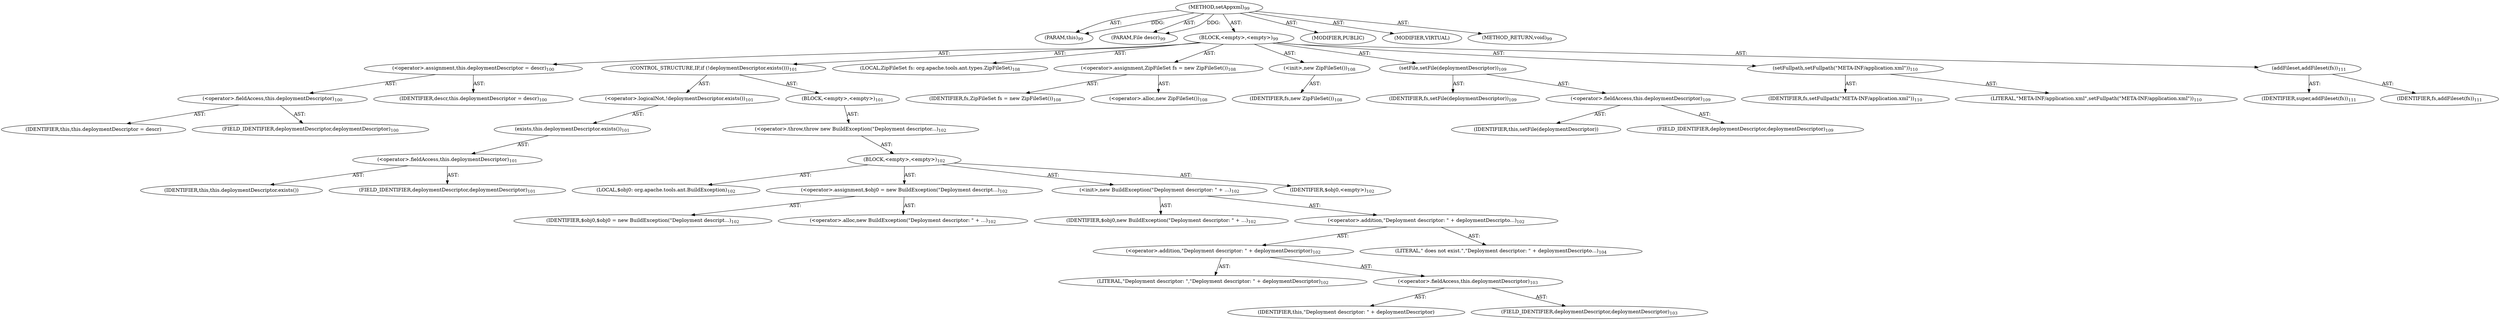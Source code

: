digraph "setAppxml" {  
"111669149698" [label = <(METHOD,setAppxml)<SUB>99</SUB>> ]
"115964116997" [label = <(PARAM,this)<SUB>99</SUB>> ]
"115964116998" [label = <(PARAM,File descr)<SUB>99</SUB>> ]
"25769803778" [label = <(BLOCK,&lt;empty&gt;,&lt;empty&gt;)<SUB>99</SUB>> ]
"30064771076" [label = <(&lt;operator&gt;.assignment,this.deploymentDescriptor = descr)<SUB>100</SUB>> ]
"30064771077" [label = <(&lt;operator&gt;.fieldAccess,this.deploymentDescriptor)<SUB>100</SUB>> ]
"68719476744" [label = <(IDENTIFIER,this,this.deploymentDescriptor = descr)> ]
"55834574848" [label = <(FIELD_IDENTIFIER,deploymentDescriptor,deploymentDescriptor)<SUB>100</SUB>> ]
"68719476745" [label = <(IDENTIFIER,descr,this.deploymentDescriptor = descr)<SUB>100</SUB>> ]
"47244640256" [label = <(CONTROL_STRUCTURE,IF,if (!deploymentDescriptor.exists()))<SUB>101</SUB>> ]
"30064771078" [label = <(&lt;operator&gt;.logicalNot,!deploymentDescriptor.exists())<SUB>101</SUB>> ]
"30064771079" [label = <(exists,this.deploymentDescriptor.exists())<SUB>101</SUB>> ]
"30064771080" [label = <(&lt;operator&gt;.fieldAccess,this.deploymentDescriptor)<SUB>101</SUB>> ]
"68719476746" [label = <(IDENTIFIER,this,this.deploymentDescriptor.exists())> ]
"55834574849" [label = <(FIELD_IDENTIFIER,deploymentDescriptor,deploymentDescriptor)<SUB>101</SUB>> ]
"25769803779" [label = <(BLOCK,&lt;empty&gt;,&lt;empty&gt;)<SUB>101</SUB>> ]
"30064771081" [label = <(&lt;operator&gt;.throw,throw new BuildException(&quot;Deployment descriptor...)<SUB>102</SUB>> ]
"25769803780" [label = <(BLOCK,&lt;empty&gt;,&lt;empty&gt;)<SUB>102</SUB>> ]
"94489280512" [label = <(LOCAL,$obj0: org.apache.tools.ant.BuildException)<SUB>102</SUB>> ]
"30064771082" [label = <(&lt;operator&gt;.assignment,$obj0 = new BuildException(&quot;Deployment descript...)<SUB>102</SUB>> ]
"68719476747" [label = <(IDENTIFIER,$obj0,$obj0 = new BuildException(&quot;Deployment descript...)<SUB>102</SUB>> ]
"30064771083" [label = <(&lt;operator&gt;.alloc,new BuildException(&quot;Deployment descriptor: &quot; + ...)<SUB>102</SUB>> ]
"30064771084" [label = <(&lt;init&gt;,new BuildException(&quot;Deployment descriptor: &quot; + ...)<SUB>102</SUB>> ]
"68719476748" [label = <(IDENTIFIER,$obj0,new BuildException(&quot;Deployment descriptor: &quot; + ...)<SUB>102</SUB>> ]
"30064771085" [label = <(&lt;operator&gt;.addition,&quot;Deployment descriptor: &quot; + deploymentDescripto...)<SUB>102</SUB>> ]
"30064771086" [label = <(&lt;operator&gt;.addition,&quot;Deployment descriptor: &quot; + deploymentDescriptor)<SUB>102</SUB>> ]
"90194313218" [label = <(LITERAL,&quot;Deployment descriptor: &quot;,&quot;Deployment descriptor: &quot; + deploymentDescriptor)<SUB>102</SUB>> ]
"30064771087" [label = <(&lt;operator&gt;.fieldAccess,this.deploymentDescriptor)<SUB>103</SUB>> ]
"68719476749" [label = <(IDENTIFIER,this,&quot;Deployment descriptor: &quot; + deploymentDescriptor)> ]
"55834574850" [label = <(FIELD_IDENTIFIER,deploymentDescriptor,deploymentDescriptor)<SUB>103</SUB>> ]
"90194313219" [label = <(LITERAL,&quot; does not exist.&quot;,&quot;Deployment descriptor: &quot; + deploymentDescripto...)<SUB>104</SUB>> ]
"68719476750" [label = <(IDENTIFIER,$obj0,&lt;empty&gt;)<SUB>102</SUB>> ]
"94489280513" [label = <(LOCAL,ZipFileSet fs: org.apache.tools.ant.types.ZipFileSet)<SUB>108</SUB>> ]
"30064771088" [label = <(&lt;operator&gt;.assignment,ZipFileSet fs = new ZipFileSet())<SUB>108</SUB>> ]
"68719476751" [label = <(IDENTIFIER,fs,ZipFileSet fs = new ZipFileSet())<SUB>108</SUB>> ]
"30064771089" [label = <(&lt;operator&gt;.alloc,new ZipFileSet())<SUB>108</SUB>> ]
"30064771090" [label = <(&lt;init&gt;,new ZipFileSet())<SUB>108</SUB>> ]
"68719476752" [label = <(IDENTIFIER,fs,new ZipFileSet())<SUB>108</SUB>> ]
"30064771091" [label = <(setFile,setFile(deploymentDescriptor))<SUB>109</SUB>> ]
"68719476753" [label = <(IDENTIFIER,fs,setFile(deploymentDescriptor))<SUB>109</SUB>> ]
"30064771092" [label = <(&lt;operator&gt;.fieldAccess,this.deploymentDescriptor)<SUB>109</SUB>> ]
"68719476754" [label = <(IDENTIFIER,this,setFile(deploymentDescriptor))> ]
"55834574851" [label = <(FIELD_IDENTIFIER,deploymentDescriptor,deploymentDescriptor)<SUB>109</SUB>> ]
"30064771093" [label = <(setFullpath,setFullpath(&quot;META-INF/application.xml&quot;))<SUB>110</SUB>> ]
"68719476755" [label = <(IDENTIFIER,fs,setFullpath(&quot;META-INF/application.xml&quot;))<SUB>110</SUB>> ]
"90194313220" [label = <(LITERAL,&quot;META-INF/application.xml&quot;,setFullpath(&quot;META-INF/application.xml&quot;))<SUB>110</SUB>> ]
"30064771094" [label = <(addFileset,addFileset(fs))<SUB>111</SUB>> ]
"68719476756" [label = <(IDENTIFIER,super,addFileset(fs))<SUB>111</SUB>> ]
"68719476757" [label = <(IDENTIFIER,fs,addFileset(fs))<SUB>111</SUB>> ]
"133143986184" [label = <(MODIFIER,PUBLIC)> ]
"133143986185" [label = <(MODIFIER,VIRTUAL)> ]
"128849018882" [label = <(METHOD_RETURN,void)<SUB>99</SUB>> ]
  "111669149698" -> "115964116997"  [ label = "AST: "] 
  "111669149698" -> "115964116998"  [ label = "AST: "] 
  "111669149698" -> "25769803778"  [ label = "AST: "] 
  "111669149698" -> "133143986184"  [ label = "AST: "] 
  "111669149698" -> "133143986185"  [ label = "AST: "] 
  "111669149698" -> "128849018882"  [ label = "AST: "] 
  "25769803778" -> "30064771076"  [ label = "AST: "] 
  "25769803778" -> "47244640256"  [ label = "AST: "] 
  "25769803778" -> "94489280513"  [ label = "AST: "] 
  "25769803778" -> "30064771088"  [ label = "AST: "] 
  "25769803778" -> "30064771090"  [ label = "AST: "] 
  "25769803778" -> "30064771091"  [ label = "AST: "] 
  "25769803778" -> "30064771093"  [ label = "AST: "] 
  "25769803778" -> "30064771094"  [ label = "AST: "] 
  "30064771076" -> "30064771077"  [ label = "AST: "] 
  "30064771076" -> "68719476745"  [ label = "AST: "] 
  "30064771077" -> "68719476744"  [ label = "AST: "] 
  "30064771077" -> "55834574848"  [ label = "AST: "] 
  "47244640256" -> "30064771078"  [ label = "AST: "] 
  "47244640256" -> "25769803779"  [ label = "AST: "] 
  "30064771078" -> "30064771079"  [ label = "AST: "] 
  "30064771079" -> "30064771080"  [ label = "AST: "] 
  "30064771080" -> "68719476746"  [ label = "AST: "] 
  "30064771080" -> "55834574849"  [ label = "AST: "] 
  "25769803779" -> "30064771081"  [ label = "AST: "] 
  "30064771081" -> "25769803780"  [ label = "AST: "] 
  "25769803780" -> "94489280512"  [ label = "AST: "] 
  "25769803780" -> "30064771082"  [ label = "AST: "] 
  "25769803780" -> "30064771084"  [ label = "AST: "] 
  "25769803780" -> "68719476750"  [ label = "AST: "] 
  "30064771082" -> "68719476747"  [ label = "AST: "] 
  "30064771082" -> "30064771083"  [ label = "AST: "] 
  "30064771084" -> "68719476748"  [ label = "AST: "] 
  "30064771084" -> "30064771085"  [ label = "AST: "] 
  "30064771085" -> "30064771086"  [ label = "AST: "] 
  "30064771085" -> "90194313219"  [ label = "AST: "] 
  "30064771086" -> "90194313218"  [ label = "AST: "] 
  "30064771086" -> "30064771087"  [ label = "AST: "] 
  "30064771087" -> "68719476749"  [ label = "AST: "] 
  "30064771087" -> "55834574850"  [ label = "AST: "] 
  "30064771088" -> "68719476751"  [ label = "AST: "] 
  "30064771088" -> "30064771089"  [ label = "AST: "] 
  "30064771090" -> "68719476752"  [ label = "AST: "] 
  "30064771091" -> "68719476753"  [ label = "AST: "] 
  "30064771091" -> "30064771092"  [ label = "AST: "] 
  "30064771092" -> "68719476754"  [ label = "AST: "] 
  "30064771092" -> "55834574851"  [ label = "AST: "] 
  "30064771093" -> "68719476755"  [ label = "AST: "] 
  "30064771093" -> "90194313220"  [ label = "AST: "] 
  "30064771094" -> "68719476756"  [ label = "AST: "] 
  "30064771094" -> "68719476757"  [ label = "AST: "] 
  "111669149698" -> "115964116997"  [ label = "DDG: "] 
  "111669149698" -> "115964116998"  [ label = "DDG: "] 
}
